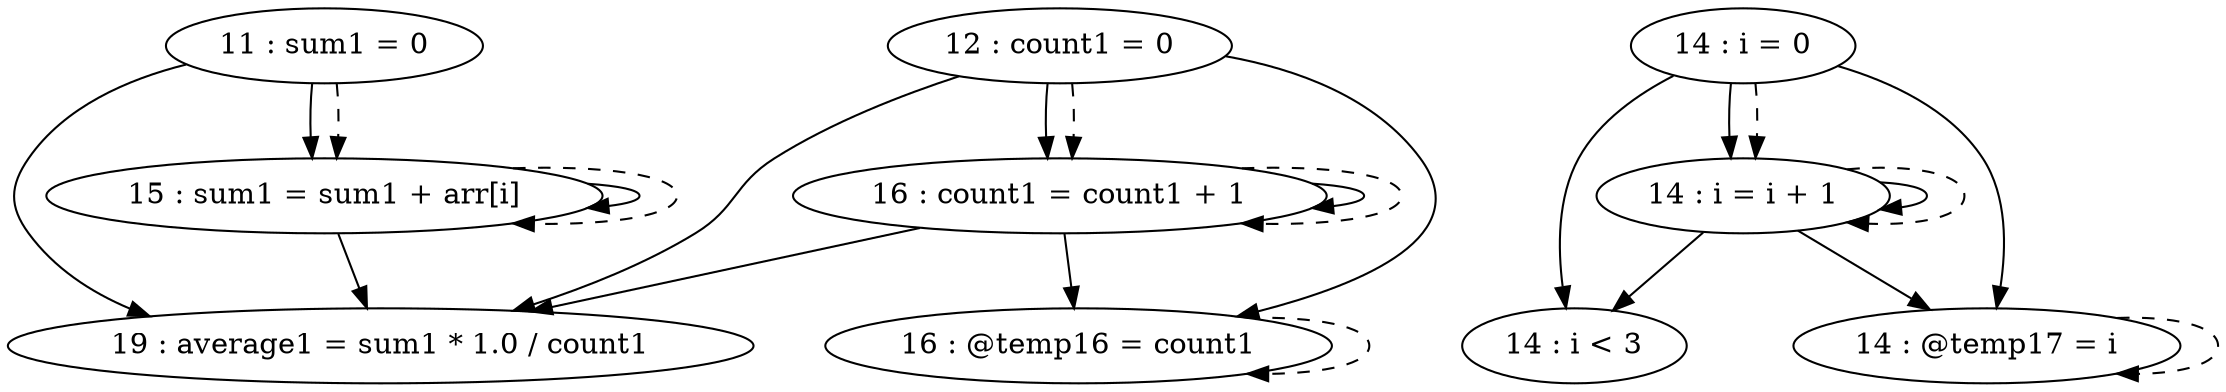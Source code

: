 digraph G {
"11 : sum1 = 0"
"11 : sum1 = 0" -> "19 : average1 = sum1 * 1.0 / count1"
"11 : sum1 = 0" -> "15 : sum1 = sum1 + arr[i]"
"11 : sum1 = 0" -> "15 : sum1 = sum1 + arr[i]" [style=dashed]
"12 : count1 = 0"
"12 : count1 = 0" -> "16 : count1 = count1 + 1"
"12 : count1 = 0" -> "19 : average1 = sum1 * 1.0 / count1"
"12 : count1 = 0" -> "16 : @temp16 = count1"
"12 : count1 = 0" -> "16 : count1 = count1 + 1" [style=dashed]
"14 : i = 0"
"14 : i = 0" -> "14 : i = i + 1"
"14 : i = 0" -> "14 : i < 3"
"14 : i = 0" -> "14 : @temp17 = i"
"14 : i = 0" -> "14 : i = i + 1" [style=dashed]
"14 : i < 3"
"15 : sum1 = sum1 + arr[i]"
"15 : sum1 = sum1 + arr[i]" -> "19 : average1 = sum1 * 1.0 / count1"
"15 : sum1 = sum1 + arr[i]" -> "15 : sum1 = sum1 + arr[i]"
"15 : sum1 = sum1 + arr[i]" -> "15 : sum1 = sum1 + arr[i]" [style=dashed]
"16 : @temp16 = count1"
"16 : @temp16 = count1" -> "16 : @temp16 = count1" [style=dashed]
"16 : count1 = count1 + 1"
"16 : count1 = count1 + 1" -> "16 : count1 = count1 + 1"
"16 : count1 = count1 + 1" -> "19 : average1 = sum1 * 1.0 / count1"
"16 : count1 = count1 + 1" -> "16 : @temp16 = count1"
"16 : count1 = count1 + 1" -> "16 : count1 = count1 + 1" [style=dashed]
"14 : @temp17 = i"
"14 : @temp17 = i" -> "14 : @temp17 = i" [style=dashed]
"14 : i = i + 1"
"14 : i = i + 1" -> "14 : i = i + 1"
"14 : i = i + 1" -> "14 : i < 3"
"14 : i = i + 1" -> "14 : @temp17 = i"
"14 : i = i + 1" -> "14 : i = i + 1" [style=dashed]
"19 : average1 = sum1 * 1.0 / count1"
}